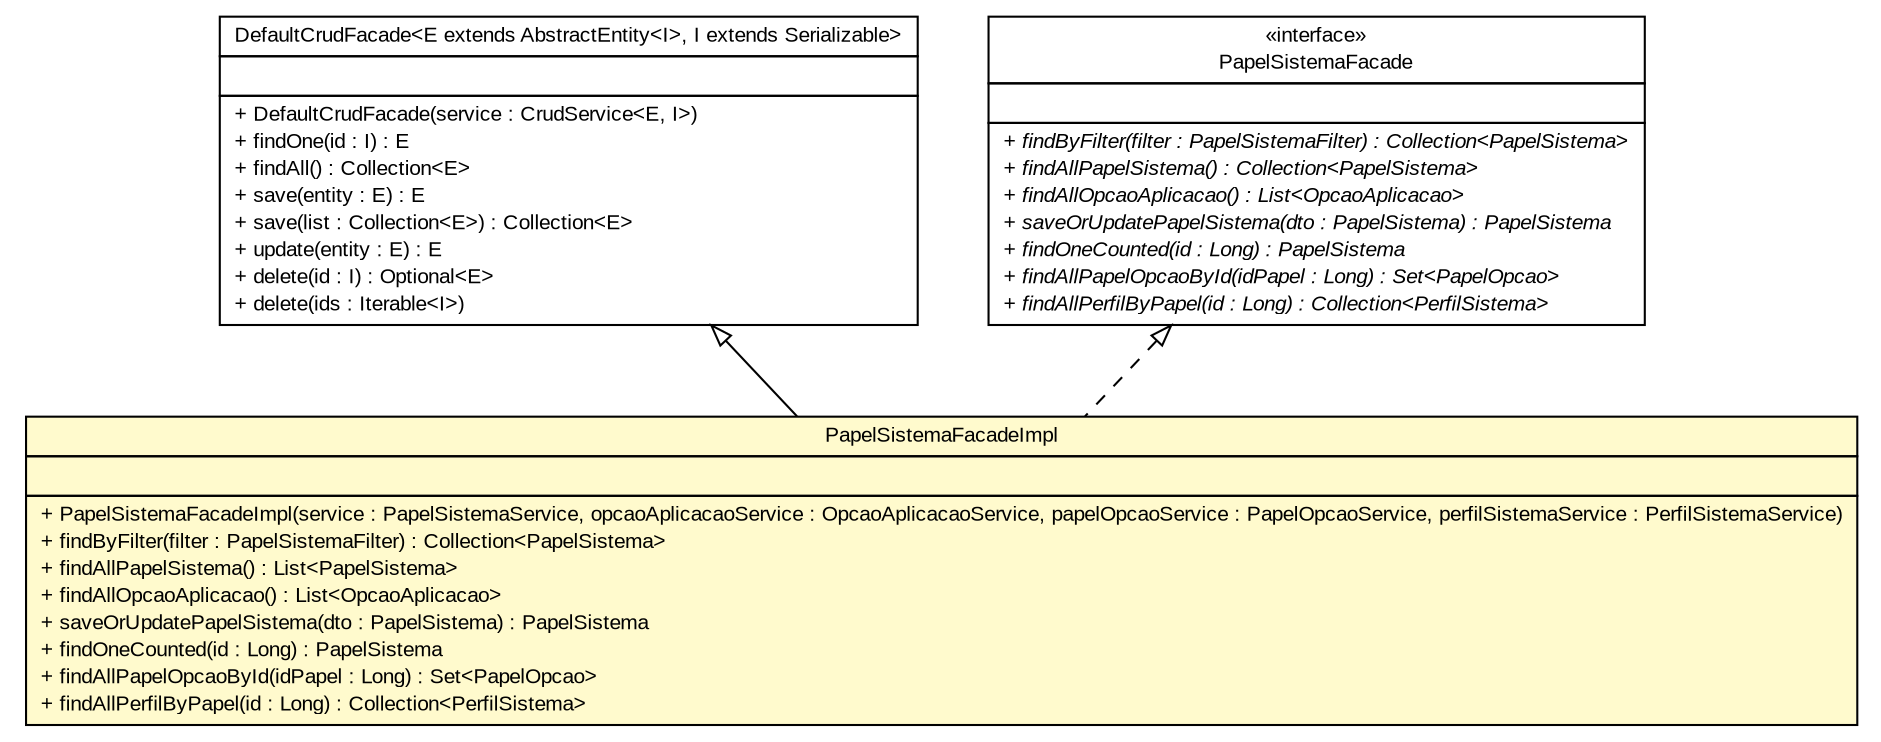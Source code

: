 #!/usr/local/bin/dot
#
# Class diagram 
# Generated by UMLGraph version R5_6 (http://www.umlgraph.org/)
#

digraph G {
	edge [fontname="arial",fontsize=10,labelfontname="arial",labelfontsize=10];
	node [fontname="arial",fontsize=10,shape=plaintext];
	nodesep=0.25;
	ranksep=0.5;
	// br.gov.to.sefaz.business.facade.impl.DefaultCrudFacade<E extends br.gov.to.sefaz.persistence.entity.AbstractEntity<I>, I extends java.io.Serializable>
	c582755 [label=<<table title="br.gov.to.sefaz.business.facade.impl.DefaultCrudFacade" border="0" cellborder="1" cellspacing="0" cellpadding="2" port="p" href="../../../../../business/facade/impl/DefaultCrudFacade.html">
		<tr><td><table border="0" cellspacing="0" cellpadding="1">
<tr><td align="center" balign="center"> DefaultCrudFacade&lt;E extends AbstractEntity&lt;I&gt;, I extends Serializable&gt; </td></tr>
		</table></td></tr>
		<tr><td><table border="0" cellspacing="0" cellpadding="1">
<tr><td align="left" balign="left">  </td></tr>
		</table></td></tr>
		<tr><td><table border="0" cellspacing="0" cellpadding="1">
<tr><td align="left" balign="left"> + DefaultCrudFacade(service : CrudService&lt;E, I&gt;) </td></tr>
<tr><td align="left" balign="left"> + findOne(id : I) : E </td></tr>
<tr><td align="left" balign="left"> + findAll() : Collection&lt;E&gt; </td></tr>
<tr><td align="left" balign="left"> + save(entity : E) : E </td></tr>
<tr><td align="left" balign="left"> + save(list : Collection&lt;E&gt;) : Collection&lt;E&gt; </td></tr>
<tr><td align="left" balign="left"> + update(entity : E) : E </td></tr>
<tr><td align="left" balign="left"> + delete(id : I) : Optional&lt;E&gt; </td></tr>
<tr><td align="left" balign="left"> + delete(ids : Iterable&lt;I&gt;) </td></tr>
		</table></td></tr>
		</table>>, URL="../../../../../business/facade/impl/DefaultCrudFacade.html", fontname="arial", fontcolor="black", fontsize=10.0];
	// br.gov.to.sefaz.seg.business.gestao.facade.PapelSistemaFacade
	c582857 [label=<<table title="br.gov.to.sefaz.seg.business.gestao.facade.PapelSistemaFacade" border="0" cellborder="1" cellspacing="0" cellpadding="2" port="p" href="../PapelSistemaFacade.html">
		<tr><td><table border="0" cellspacing="0" cellpadding="1">
<tr><td align="center" balign="center"> &#171;interface&#187; </td></tr>
<tr><td align="center" balign="center"> PapelSistemaFacade </td></tr>
		</table></td></tr>
		<tr><td><table border="0" cellspacing="0" cellpadding="1">
<tr><td align="left" balign="left">  </td></tr>
		</table></td></tr>
		<tr><td><table border="0" cellspacing="0" cellpadding="1">
<tr><td align="left" balign="left"><font face="arial italic" point-size="10.0"> + findByFilter(filter : PapelSistemaFilter) : Collection&lt;PapelSistema&gt; </font></td></tr>
<tr><td align="left" balign="left"><font face="arial italic" point-size="10.0"> + findAllPapelSistema() : Collection&lt;PapelSistema&gt; </font></td></tr>
<tr><td align="left" balign="left"><font face="arial italic" point-size="10.0"> + findAllOpcaoAplicacao() : List&lt;OpcaoAplicacao&gt; </font></td></tr>
<tr><td align="left" balign="left"><font face="arial italic" point-size="10.0"> + saveOrUpdatePapelSistema(dto : PapelSistema) : PapelSistema </font></td></tr>
<tr><td align="left" balign="left"><font face="arial italic" point-size="10.0"> + findOneCounted(id : Long) : PapelSistema </font></td></tr>
<tr><td align="left" balign="left"><font face="arial italic" point-size="10.0"> + findAllPapelOpcaoById(idPapel : Long) : Set&lt;PapelOpcao&gt; </font></td></tr>
<tr><td align="left" balign="left"><font face="arial italic" point-size="10.0"> + findAllPerfilByPapel(id : Long) : Collection&lt;PerfilSistema&gt; </font></td></tr>
		</table></td></tr>
		</table>>, URL="../PapelSistemaFacade.html", fontname="arial", fontcolor="black", fontsize=10.0];
	// br.gov.to.sefaz.seg.business.gestao.facade.impl.PapelSistemaFacadeImpl
	c582871 [label=<<table title="br.gov.to.sefaz.seg.business.gestao.facade.impl.PapelSistemaFacadeImpl" border="0" cellborder="1" cellspacing="0" cellpadding="2" port="p" bgcolor="lemonChiffon" href="./PapelSistemaFacadeImpl.html">
		<tr><td><table border="0" cellspacing="0" cellpadding="1">
<tr><td align="center" balign="center"> PapelSistemaFacadeImpl </td></tr>
		</table></td></tr>
		<tr><td><table border="0" cellspacing="0" cellpadding="1">
<tr><td align="left" balign="left">  </td></tr>
		</table></td></tr>
		<tr><td><table border="0" cellspacing="0" cellpadding="1">
<tr><td align="left" balign="left"> + PapelSistemaFacadeImpl(service : PapelSistemaService, opcaoAplicacaoService : OpcaoAplicacaoService, papelOpcaoService : PapelOpcaoService, perfilSistemaService : PerfilSistemaService) </td></tr>
<tr><td align="left" balign="left"> + findByFilter(filter : PapelSistemaFilter) : Collection&lt;PapelSistema&gt; </td></tr>
<tr><td align="left" balign="left"> + findAllPapelSistema() : List&lt;PapelSistema&gt; </td></tr>
<tr><td align="left" balign="left"> + findAllOpcaoAplicacao() : List&lt;OpcaoAplicacao&gt; </td></tr>
<tr><td align="left" balign="left"> + saveOrUpdatePapelSistema(dto : PapelSistema) : PapelSistema </td></tr>
<tr><td align="left" balign="left"> + findOneCounted(id : Long) : PapelSistema </td></tr>
<tr><td align="left" balign="left"> + findAllPapelOpcaoById(idPapel : Long) : Set&lt;PapelOpcao&gt; </td></tr>
<tr><td align="left" balign="left"> + findAllPerfilByPapel(id : Long) : Collection&lt;PerfilSistema&gt; </td></tr>
		</table></td></tr>
		</table>>, URL="./PapelSistemaFacadeImpl.html", fontname="arial", fontcolor="black", fontsize=10.0];
	//br.gov.to.sefaz.seg.business.gestao.facade.impl.PapelSistemaFacadeImpl extends br.gov.to.sefaz.business.facade.impl.DefaultCrudFacade<br.gov.to.sefaz.seg.persistence.entity.PapelSistema, java.lang.Long>
	c582755:p -> c582871:p [dir=back,arrowtail=empty];
	//br.gov.to.sefaz.seg.business.gestao.facade.impl.PapelSistemaFacadeImpl implements br.gov.to.sefaz.seg.business.gestao.facade.PapelSistemaFacade
	c582857:p -> c582871:p [dir=back,arrowtail=empty,style=dashed];
}

